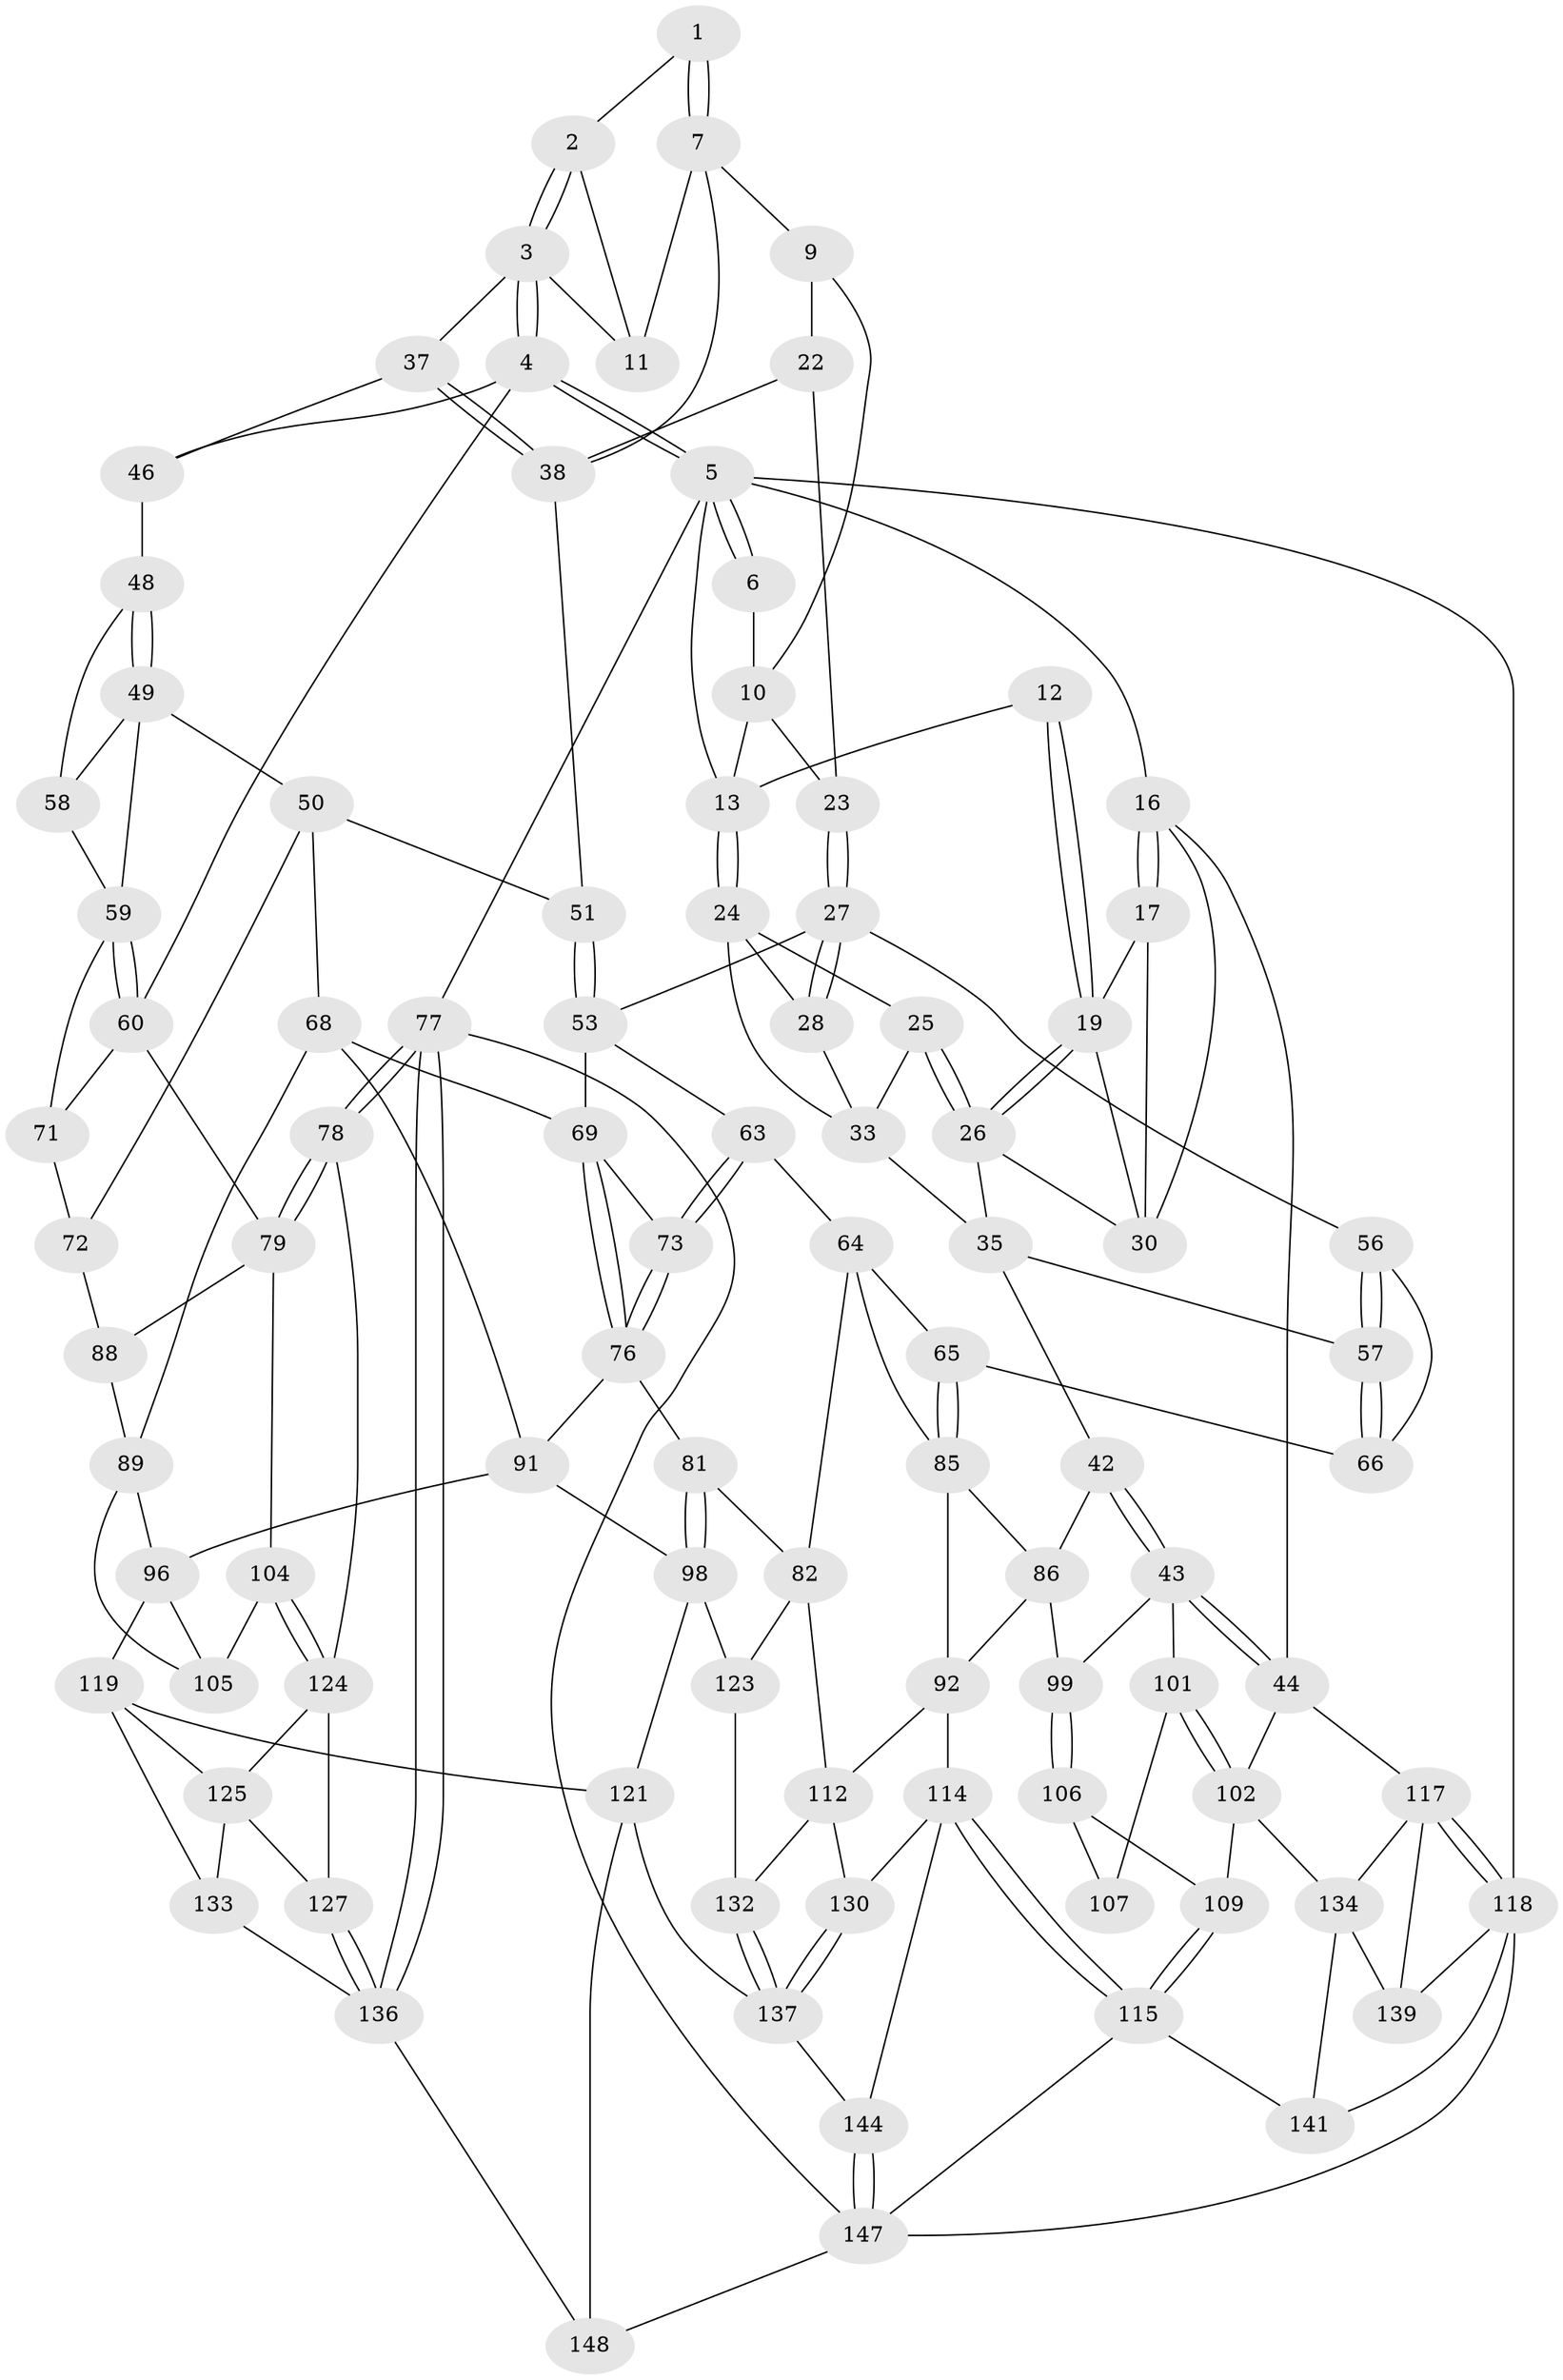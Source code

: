 // original degree distribution, {3: 0.026845637583892617, 4: 0.2483221476510067, 5: 0.4697986577181208, 6: 0.2550335570469799}
// Generated by graph-tools (version 1.1) at 2025/42/03/06/25 10:42:29]
// undirected, 94 vertices, 204 edges
graph export_dot {
graph [start="1"]
  node [color=gray90,style=filled];
  1 [pos="+0.7877629575682954+0"];
  2 [pos="+0.8534896835086804+0"];
  3 [pos="+0.9247950292301903+0.09423505213742174",super="+36"];
  4 [pos="+1+0",super="+45"];
  5 [pos="+1+0",super="+15"];
  6 [pos="+0.7630337252486914+0"];
  7 [pos="+0.7827231367034171+0.05944375810624171",super="+8"];
  9 [pos="+0.6250174827560144+0"];
  10 [pos="+0.621853201756676+0",super="+21"];
  11 [pos="+0.840015438396807+0.08376464963291422"];
  12 [pos="+0.1440335842574292+0.012585633339575453"];
  13 [pos="+0.2838790766677848+0",super="+14"];
  16 [pos="+0+0",super="+39"];
  17 [pos="+0.00921827987497226+0.01475381809759154",super="+18"];
  19 [pos="+0.12747154752314602+0.05122356985521929",super="+20"];
  22 [pos="+0.607341877246863+0.10983682546048389"];
  23 [pos="+0.4383193585824702+0.11051045656985026"];
  24 [pos="+0.2648437473329883+0",super="+29"];
  25 [pos="+0.22313699790157485+0.05172727931729965"];
  26 [pos="+0.17650751251135047+0.11905407070143437",super="+31"];
  27 [pos="+0.4148754280287616+0.177980160327727",super="+55"];
  28 [pos="+0.31820566694066077+0.17340744364836788"];
  30 [pos="+0.07657059632242202+0.08602330849214823",super="+32"];
  33 [pos="+0.24569984538875267+0.08780549855541035",super="+34"];
  35 [pos="+0.23182768218452296+0.20410814537498226",super="+41"];
  37 [pos="+0.9011582199090009+0.12877773874203466"];
  38 [pos="+0.7051432798663526+0.18854170122238603",super="+40"];
  42 [pos="+0.051455870173247494+0.4278109422261018"];
  43 [pos="+0.051255023285760246+0.42785919946748835",super="+100"];
  44 [pos="+0+0.44338664873547373",super="+103"];
  46 [pos="+0.9486391418541351+0.17697032370189136",super="+47"];
  48 [pos="+0.865272900583107+0.2774119411940411",super="+52"];
  49 [pos="+0.8621979241480278+0.2817691223165435",super="+61"];
  50 [pos="+0.7799016326342081+0.2835199235049193",super="+67"];
  51 [pos="+0.6918478699646765+0.2069874120014866"];
  53 [pos="+0.6127598087117995+0.27016508423114205",super="+54"];
  56 [pos="+0.36787112117531173+0.28185872074513246"];
  57 [pos="+0.19492155575155842+0.3741852913812852"];
  58 [pos="+1+0.2526298504448019"];
  59 [pos="+1+0.25750118407972444",super="+62"];
  60 [pos="+1+0.2581851674446152",super="+74"];
  63 [pos="+0.4573869702951153+0.404631077873047"];
  64 [pos="+0.4137903855801423+0.42952412824727826",super="+83"];
  65 [pos="+0.3677290552161491+0.4354774293239546"];
  66 [pos="+0.34856599802518157+0.4262192449600576"];
  68 [pos="+0.739399994598001+0.44167731598494403",super="+90"];
  69 [pos="+0.710146042151038+0.42633148823315853",super="+70"];
  71 [pos="+0.9323968302968721+0.38824002975103034",super="+75"];
  72 [pos="+0.813936536131144+0.4438646783929619",super="+84"];
  73 [pos="+0.549181101960393+0.47208189329118183"];
  76 [pos="+0.5509089413994124+0.4761005470144157",super="+80"];
  77 [pos="+1+1"];
  78 [pos="+1+0.7559291522614874"];
  79 [pos="+1+0.6473842069606356",super="+94"];
  81 [pos="+0.5139431673676456+0.635796274757123"];
  82 [pos="+0.5060906290723532+0.6371540382864623",super="+111"];
  85 [pos="+0.3347377296166674+0.5414503394267584",super="+87"];
  86 [pos="+0.24931807883437646+0.5366521767151131",super="+93"];
  88 [pos="+0.8414314354439911+0.6064484992483481"];
  89 [pos="+0.7532795214145301+0.5875852487180862",super="+95"];
  91 [pos="+0.6472356407240624+0.5509656807913057",super="+97"];
  92 [pos="+0.3344910734906076+0.668051935582894",super="+113"];
  96 [pos="+0.6892354271483625+0.6958620847206285",super="+116"];
  98 [pos="+0.5765365178707912+0.7036700676800511",super="+122"];
  99 [pos="+0.2567704578844404+0.6699145512809401"];
  101 [pos="+0.13539338059094644+0.6744527499023151"];
  102 [pos="+0+0.5805441675746932",super="+110"];
  104 [pos="+0.8517207560762271+0.6908938714393325"];
  105 [pos="+0.8112004306893734+0.6998573109684979"];
  106 [pos="+0.25419194680200435+0.6732294954434501",super="+108"];
  107 [pos="+0.16078564052380895+0.6917855014218268"];
  109 [pos="+0.20529069550181284+0.7967082667805327"];
  112 [pos="+0.41396100837285554+0.7846219019739437",super="+129"];
  114 [pos="+0.27070085642664+0.8287963204275887",super="+131"];
  115 [pos="+0.24982690771468738+0.8373017007682442",super="+140"];
  117 [pos="+0+0.5778891623893473",super="+135"];
  118 [pos="+0+0.8893462711268734",super="+146"];
  119 [pos="+0.7218004593581179+0.7819814608451182",super="+120"];
  121 [pos="+0.6241831286868378+0.9124355069826778",super="+145"];
  123 [pos="+0.4841314444552816+0.8337037497949085"];
  124 [pos="+0.8544508790274823+0.7253397884558207",super="+126"];
  125 [pos="+0.7846293696539783+0.7812400407842661",super="+128"];
  127 [pos="+0.8805322317088322+0.8040115990329758"];
  130 [pos="+0.4053205709554852+0.8252906150092043"];
  132 [pos="+0.4784364070189735+0.8332987156402238"];
  133 [pos="+0.8289030408722414+0.8439583438597789"];
  134 [pos="+0.12300359569803919+0.8292086553384301",super="+138"];
  136 [pos="+1+1",super="+142"];
  137 [pos="+0.42206044497614487+0.9115868089171265",super="+143"];
  139 [pos="+0.0473035566825509+0.8682552191314109"];
  141 [pos="+0.14508652458130733+1"];
  144 [pos="+0.3902875513785954+0.9507368972053781"];
  147 [pos="+0.23510775007431203+1",super="+149"];
  148 [pos="+0.7135542638973875+1"];
  1 -- 2;
  1 -- 7;
  1 -- 7;
  2 -- 3;
  2 -- 3;
  2 -- 11;
  3 -- 4;
  3 -- 4;
  3 -- 11;
  3 -- 37;
  4 -- 5;
  4 -- 5;
  4 -- 46;
  4 -- 60;
  5 -- 6;
  5 -- 6;
  5 -- 77;
  5 -- 16;
  5 -- 13;
  5 -- 118;
  6 -- 10;
  7 -- 11;
  7 -- 9;
  7 -- 38;
  9 -- 10;
  9 -- 22;
  10 -- 23;
  10 -- 13;
  12 -- 13;
  12 -- 19;
  12 -- 19;
  13 -- 24;
  13 -- 24;
  16 -- 17;
  16 -- 17;
  16 -- 44;
  16 -- 30;
  17 -- 30;
  17 -- 19;
  19 -- 26;
  19 -- 26;
  19 -- 30;
  22 -- 23;
  22 -- 38;
  23 -- 27;
  23 -- 27;
  24 -- 25;
  24 -- 33;
  24 -- 28;
  25 -- 26;
  25 -- 26;
  25 -- 33;
  26 -- 35;
  26 -- 30;
  27 -- 28;
  27 -- 28;
  27 -- 56;
  27 -- 53;
  28 -- 33;
  33 -- 35;
  35 -- 57;
  35 -- 42;
  37 -- 38;
  37 -- 38;
  37 -- 46;
  38 -- 51;
  42 -- 43;
  42 -- 43;
  42 -- 86;
  43 -- 44;
  43 -- 44;
  43 -- 99;
  43 -- 101;
  44 -- 117;
  44 -- 102;
  46 -- 48 [weight=2];
  48 -- 49;
  48 -- 49;
  48 -- 58;
  49 -- 50;
  49 -- 58;
  49 -- 59;
  50 -- 51;
  50 -- 72;
  50 -- 68;
  51 -- 53;
  51 -- 53;
  53 -- 69;
  53 -- 63;
  56 -- 57;
  56 -- 57;
  56 -- 66;
  57 -- 66;
  57 -- 66;
  58 -- 59;
  59 -- 60;
  59 -- 60;
  59 -- 71;
  60 -- 79;
  60 -- 71;
  63 -- 64;
  63 -- 73;
  63 -- 73;
  64 -- 65;
  64 -- 82;
  64 -- 85;
  65 -- 66;
  65 -- 85;
  65 -- 85;
  68 -- 69;
  68 -- 89;
  68 -- 91;
  69 -- 76;
  69 -- 76;
  69 -- 73;
  71 -- 72 [weight=2];
  72 -- 88;
  73 -- 76;
  73 -- 76;
  76 -- 81;
  76 -- 91;
  77 -- 78;
  77 -- 78;
  77 -- 136;
  77 -- 136;
  77 -- 147;
  78 -- 79;
  78 -- 79;
  78 -- 124;
  79 -- 88;
  79 -- 104;
  81 -- 82;
  81 -- 98;
  81 -- 98;
  82 -- 112;
  82 -- 123;
  85 -- 86;
  85 -- 92;
  86 -- 99;
  86 -- 92;
  88 -- 89;
  89 -- 96;
  89 -- 105;
  91 -- 96;
  91 -- 98;
  92 -- 112;
  92 -- 114;
  96 -- 105;
  96 -- 119;
  98 -- 121;
  98 -- 123;
  99 -- 106;
  99 -- 106;
  101 -- 102;
  101 -- 102;
  101 -- 107;
  102 -- 134;
  102 -- 109;
  104 -- 105;
  104 -- 124;
  104 -- 124;
  106 -- 107 [weight=2];
  106 -- 109;
  109 -- 115;
  109 -- 115;
  112 -- 130;
  112 -- 132;
  114 -- 115;
  114 -- 115;
  114 -- 144;
  114 -- 130;
  115 -- 147;
  115 -- 141;
  117 -- 118;
  117 -- 118;
  117 -- 139;
  117 -- 134;
  118 -- 139;
  118 -- 141;
  118 -- 147;
  119 -- 125;
  119 -- 121;
  119 -- 133;
  121 -- 137;
  121 -- 148;
  123 -- 132;
  124 -- 125;
  124 -- 127;
  125 -- 133;
  125 -- 127;
  127 -- 136;
  127 -- 136;
  130 -- 137;
  130 -- 137;
  132 -- 137;
  132 -- 137;
  133 -- 136;
  134 -- 139;
  134 -- 141;
  136 -- 148;
  137 -- 144;
  144 -- 147;
  144 -- 147;
  147 -- 148;
}
